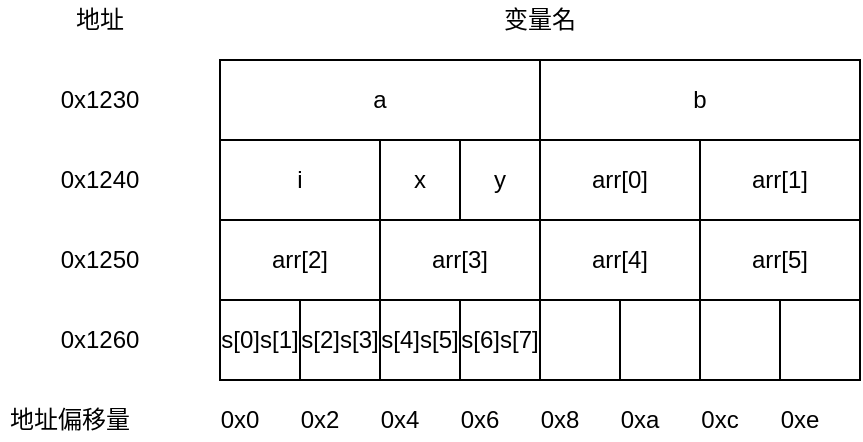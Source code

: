 <mxfile version="12.4.2" type="device" pages="1"><diagram id="ES6Pspmlhfcl9mnbz13J" name="Page-1"><mxGraphModel dx="1773" dy="594" grid="1" gridSize="10" guides="1" tooltips="1" connect="1" arrows="1" fold="1" page="1" pageScale="1" pageWidth="827" pageHeight="1169" math="0" shadow="0"><root><mxCell id="0"/><mxCell id="1" parent="0"/><mxCell id="wyN8OxgDj7yYAE-6tZyx-1" value="a" style="rounded=0;whiteSpace=wrap;html=1;" vertex="1" parent="1"><mxGeometry x="80" y="120" width="160" height="40" as="geometry"/></mxCell><mxCell id="wyN8OxgDj7yYAE-6tZyx-2" value="b" style="rounded=0;whiteSpace=wrap;html=1;" vertex="1" parent="1"><mxGeometry x="240" y="120" width="160" height="40" as="geometry"/></mxCell><mxCell id="wyN8OxgDj7yYAE-6tZyx-3" value="i" style="rounded=0;whiteSpace=wrap;html=1;" vertex="1" parent="1"><mxGeometry x="80" y="160" width="80" height="40" as="geometry"/></mxCell><mxCell id="wyN8OxgDj7yYAE-6tZyx-4" value="x" style="rounded=0;whiteSpace=wrap;html=1;" vertex="1" parent="1"><mxGeometry x="160" y="160" width="40" height="40" as="geometry"/></mxCell><mxCell id="wyN8OxgDj7yYAE-6tZyx-5" value="y" style="rounded=0;whiteSpace=wrap;html=1;" vertex="1" parent="1"><mxGeometry x="200" y="160" width="40" height="40" as="geometry"/></mxCell><mxCell id="wyN8OxgDj7yYAE-6tZyx-6" value="arr[0]" style="rounded=0;whiteSpace=wrap;html=1;" vertex="1" parent="1"><mxGeometry x="240" y="160" width="80" height="40" as="geometry"/></mxCell><mxCell id="wyN8OxgDj7yYAE-6tZyx-7" value="arr[1]" style="rounded=0;whiteSpace=wrap;html=1;" vertex="1" parent="1"><mxGeometry x="320" y="160" width="80" height="40" as="geometry"/></mxCell><mxCell id="wyN8OxgDj7yYAE-6tZyx-8" value="arr[2]" style="rounded=0;whiteSpace=wrap;html=1;" vertex="1" parent="1"><mxGeometry x="80" y="200" width="80" height="40" as="geometry"/></mxCell><mxCell id="wyN8OxgDj7yYAE-6tZyx-9" value="arr[3]" style="rounded=0;whiteSpace=wrap;html=1;" vertex="1" parent="1"><mxGeometry x="160" y="200" width="80" height="40" as="geometry"/></mxCell><mxCell id="wyN8OxgDj7yYAE-6tZyx-10" value="arr[4]" style="rounded=0;whiteSpace=wrap;html=1;" vertex="1" parent="1"><mxGeometry x="240" y="200" width="80" height="40" as="geometry"/></mxCell><mxCell id="wyN8OxgDj7yYAE-6tZyx-11" value="arr[5]" style="rounded=0;whiteSpace=wrap;html=1;" vertex="1" parent="1"><mxGeometry x="320" y="200" width="80" height="40" as="geometry"/></mxCell><mxCell id="wyN8OxgDj7yYAE-6tZyx-16" value="s[0]s[1]" style="rounded=0;whiteSpace=wrap;html=1;" vertex="1" parent="1"><mxGeometry x="80" y="240" width="40" height="40" as="geometry"/></mxCell><mxCell id="wyN8OxgDj7yYAE-6tZyx-17" value="s[2]s[3]" style="rounded=0;whiteSpace=wrap;html=1;" vertex="1" parent="1"><mxGeometry x="120" y="240" width="40" height="40" as="geometry"/></mxCell><mxCell id="wyN8OxgDj7yYAE-6tZyx-18" value="s[4]s[5]" style="rounded=0;whiteSpace=wrap;html=1;" vertex="1" parent="1"><mxGeometry x="160" y="240" width="40" height="40" as="geometry"/></mxCell><mxCell id="wyN8OxgDj7yYAE-6tZyx-19" value="s[6]s[7]" style="rounded=0;whiteSpace=wrap;html=1;" vertex="1" parent="1"><mxGeometry x="200" y="240" width="40" height="40" as="geometry"/></mxCell><mxCell id="wyN8OxgDj7yYAE-6tZyx-20" value="" style="rounded=0;whiteSpace=wrap;html=1;" vertex="1" parent="1"><mxGeometry x="240" y="240" width="40" height="40" as="geometry"/></mxCell><mxCell id="wyN8OxgDj7yYAE-6tZyx-21" value="" style="rounded=0;whiteSpace=wrap;html=1;" vertex="1" parent="1"><mxGeometry x="280" y="240" width="40" height="40" as="geometry"/></mxCell><mxCell id="wyN8OxgDj7yYAE-6tZyx-22" value="" style="rounded=0;whiteSpace=wrap;html=1;" vertex="1" parent="1"><mxGeometry x="320" y="240" width="40" height="40" as="geometry"/></mxCell><mxCell id="wyN8OxgDj7yYAE-6tZyx-23" value="" style="rounded=0;whiteSpace=wrap;html=1;" vertex="1" parent="1"><mxGeometry x="360" y="240" width="40" height="40" as="geometry"/></mxCell><mxCell id="wyN8OxgDj7yYAE-6tZyx-24" value="变量名" style="text;html=1;strokeColor=none;fillColor=none;align=center;verticalAlign=middle;whiteSpace=wrap;rounded=0;" vertex="1" parent="1"><mxGeometry x="220" y="90" width="40" height="20" as="geometry"/></mxCell><mxCell id="wyN8OxgDj7yYAE-6tZyx-25" value="地址" style="text;html=1;strokeColor=none;fillColor=none;align=center;verticalAlign=middle;whiteSpace=wrap;rounded=0;" vertex="1" parent="1"><mxGeometry y="90" width="40" height="20" as="geometry"/></mxCell><mxCell id="wyN8OxgDj7yYAE-6tZyx-26" value="0x1230" style="text;html=1;strokeColor=none;fillColor=none;align=center;verticalAlign=middle;whiteSpace=wrap;rounded=0;" vertex="1" parent="1"><mxGeometry y="130" width="40" height="20" as="geometry"/></mxCell><mxCell id="wyN8OxgDj7yYAE-6tZyx-27" value="0x1240" style="text;html=1;strokeColor=none;fillColor=none;align=center;verticalAlign=middle;whiteSpace=wrap;rounded=0;" vertex="1" parent="1"><mxGeometry y="170" width="40" height="20" as="geometry"/></mxCell><mxCell id="wyN8OxgDj7yYAE-6tZyx-28" value="0x1250" style="text;html=1;strokeColor=none;fillColor=none;align=center;verticalAlign=middle;whiteSpace=wrap;rounded=0;" vertex="1" parent="1"><mxGeometry y="210" width="40" height="20" as="geometry"/></mxCell><mxCell id="wyN8OxgDj7yYAE-6tZyx-29" value="0x1260" style="text;html=1;strokeColor=none;fillColor=none;align=center;verticalAlign=middle;whiteSpace=wrap;rounded=0;" vertex="1" parent="1"><mxGeometry y="250" width="40" height="20" as="geometry"/></mxCell><mxCell id="wyN8OxgDj7yYAE-6tZyx-30" value="地址偏移量" style="text;html=1;strokeColor=none;fillColor=none;align=center;verticalAlign=middle;whiteSpace=wrap;rounded=0;" vertex="1" parent="1"><mxGeometry x="-30" y="290" width="70" height="20" as="geometry"/></mxCell><mxCell id="wyN8OxgDj7yYAE-6tZyx-31" value="0x0" style="text;html=1;strokeColor=none;fillColor=none;align=center;verticalAlign=middle;whiteSpace=wrap;rounded=0;" vertex="1" parent="1"><mxGeometry x="80" y="290" width="20" height="20" as="geometry"/></mxCell><mxCell id="wyN8OxgDj7yYAE-6tZyx-32" value="0x2" style="text;html=1;strokeColor=none;fillColor=none;align=center;verticalAlign=middle;whiteSpace=wrap;rounded=0;" vertex="1" parent="1"><mxGeometry x="120" y="290" width="20" height="20" as="geometry"/></mxCell><mxCell id="wyN8OxgDj7yYAE-6tZyx-33" value="0x4" style="text;html=1;strokeColor=none;fillColor=none;align=center;verticalAlign=middle;whiteSpace=wrap;rounded=0;" vertex="1" parent="1"><mxGeometry x="160" y="290" width="20" height="20" as="geometry"/></mxCell><mxCell id="wyN8OxgDj7yYAE-6tZyx-34" value="0x6" style="text;html=1;strokeColor=none;fillColor=none;align=center;verticalAlign=middle;whiteSpace=wrap;rounded=0;" vertex="1" parent="1"><mxGeometry x="200" y="290" width="20" height="20" as="geometry"/></mxCell><mxCell id="wyN8OxgDj7yYAE-6tZyx-35" value="0x8" style="text;html=1;strokeColor=none;fillColor=none;align=center;verticalAlign=middle;whiteSpace=wrap;rounded=0;" vertex="1" parent="1"><mxGeometry x="240" y="290" width="20" height="20" as="geometry"/></mxCell><mxCell id="wyN8OxgDj7yYAE-6tZyx-36" value="0xa" style="text;html=1;strokeColor=none;fillColor=none;align=center;verticalAlign=middle;whiteSpace=wrap;rounded=0;" vertex="1" parent="1"><mxGeometry x="280" y="290" width="20" height="20" as="geometry"/></mxCell><mxCell id="wyN8OxgDj7yYAE-6tZyx-37" value="0xc" style="text;html=1;strokeColor=none;fillColor=none;align=center;verticalAlign=middle;whiteSpace=wrap;rounded=0;" vertex="1" parent="1"><mxGeometry x="320" y="290" width="20" height="20" as="geometry"/></mxCell><mxCell id="wyN8OxgDj7yYAE-6tZyx-38" value="0xe" style="text;html=1;strokeColor=none;fillColor=none;align=center;verticalAlign=middle;whiteSpace=wrap;rounded=0;" vertex="1" parent="1"><mxGeometry x="360" y="290" width="20" height="20" as="geometry"/></mxCell></root></mxGraphModel></diagram></mxfile>